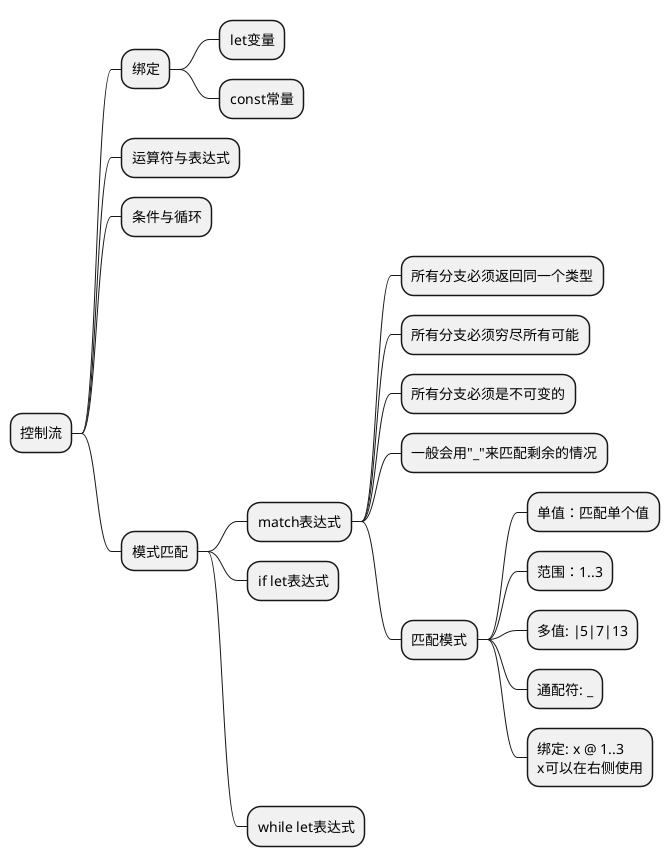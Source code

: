 @startmindmap
* 控制流
** 绑定
*** let变量
*** const常量
** 运算符与表达式
** 条件与循环
** 模式匹配
*** match表达式
**** 所有分支必须返回同一个类型
**** 所有分支必须穷尽所有可能
**** 所有分支必须是不可变的
**** 一般会用"_"来匹配剩余的情况
**** 匹配模式
***** 单值：匹配单个值
***** 范围：1..3
***** 多值: |5|7|13
***** 通配符: _
***** 绑定: x @ 1..3\nx可以在右侧使用
*** if let表达式
*** while let表达式
@endmindmap